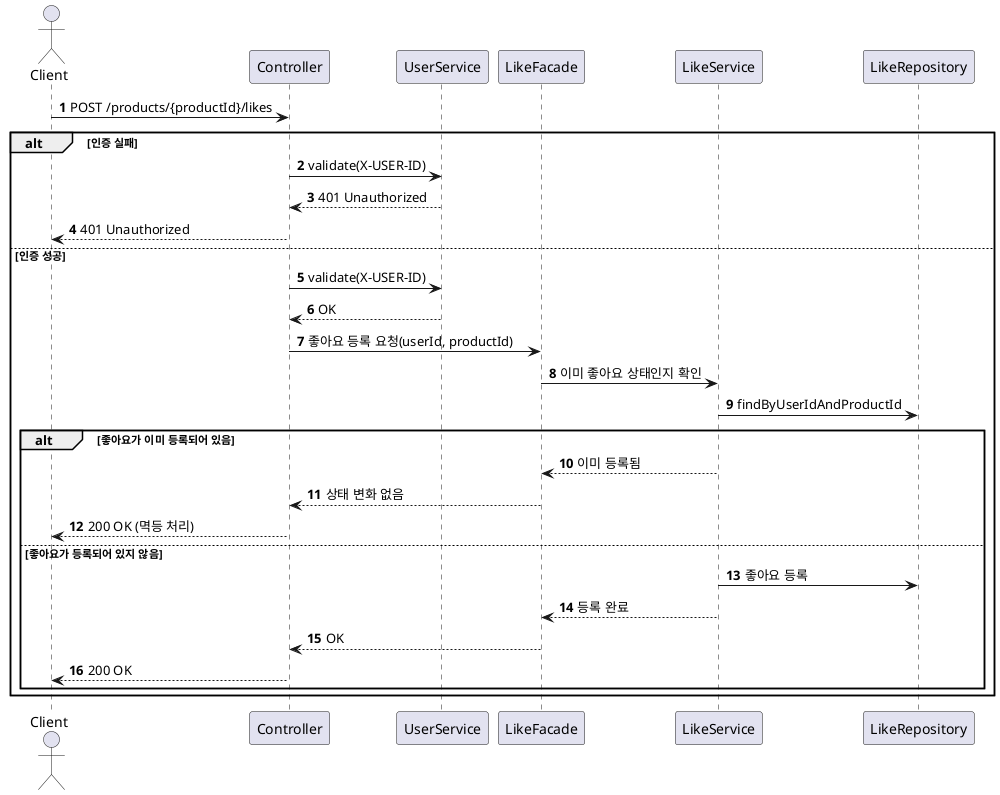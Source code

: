 @startuml
'https://plantuml.com/sequence-diagram

autonumber
actor Client
participant Controller
participant UserService
participant LikeFacade
participant LikeService
participant LikeRepository

Client -> Controller : POST /products/{productId}/likes
alt 인증 실패
    Controller -> UserService : validate(X-USER-ID)
    UserService --> Controller : 401 Unauthorized
    Controller --> Client : 401 Unauthorized
else 인증 성공
    Controller -> UserService : validate(X-USER-ID)
    UserService --> Controller : OK
    Controller -> LikeFacade : 좋아요 등록 요청(userId, productId)
    LikeFacade -> LikeService : 이미 좋아요 상태인지 확인
    LikeService -> LikeRepository : findByUserIdAndProductId
    alt 좋아요가 이미 등록되어 있음
        LikeService --> LikeFacade : 이미 등록됨
        LikeFacade --> Controller : 상태 변화 없음
        Controller --> Client : 200 OK (멱등 처리)
    else 좋아요가 등록되어 있지 않음
        LikeService -> LikeRepository : 좋아요 등록
        LikeService --> LikeFacade : 등록 완료
        LikeFacade --> Controller : OK
        Controller --> Client : 200 OK
    end
end
@enduml
@enduml